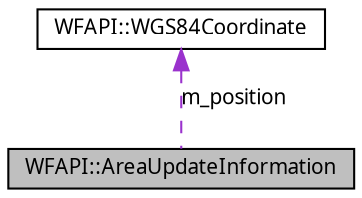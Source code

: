 digraph G
{
  edge [fontname="FreeSans.ttf",fontsize=10,labelfontname="FreeSans.ttf",labelfontsize=10];
  node [fontname="FreeSans.ttf",fontsize=10,shape=record];
  Node1 [label="WFAPI::AreaUpdateInformation",height=0.2,width=0.4,color="black", fillcolor="grey75", style="filled" fontcolor="black"];
  Node2 -> Node1 [dir=back,color="darkorchid3",fontsize=10,style="dashed",label="m_position",fontname="FreeSans.ttf"];
  Node2 [label="WFAPI::WGS84Coordinate",height=0.2,width=0.4,color="black", fillcolor="white", style="filled",URL="$classWFAPI_1_1WGS84Coordinate.html"];
}
